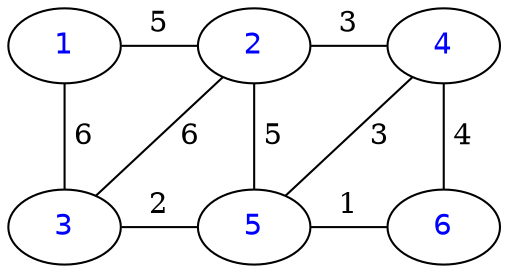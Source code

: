 graph G {

    node [style=filled, fontcolor=blue, fontname="Helvetica", fontsize=14, fontweight=bold, fillcolor=white];


    { rank = same; 1; 2; 4; }
    { rank = same; 3; 5; 6; }

    1 -- 2 [label=" 5 "];
    1 -- 3 [label=" 6 "];
    2 -- 3 [label=" 6 "];
    2 -- 4 [label=" 3 "];
    2 -- 5 [label=" 5 "];
    3 -- 5 [label=" 2 "];
    4 -- 5 [label=" 3 "];
    4 -- 6 [label=" 4 "];
    5 -- 6 [label=" 1 "];
}
